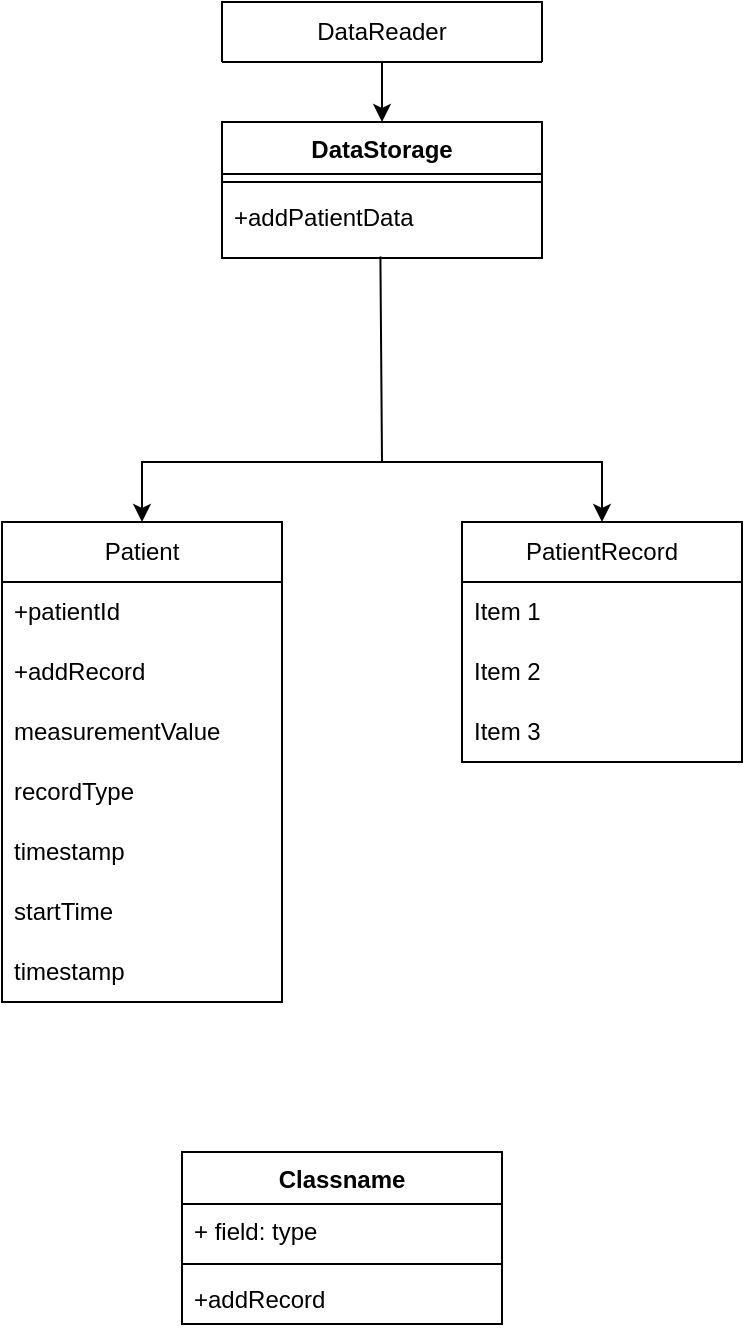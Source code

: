 <mxfile version="26.2.10">
  <diagram id="C5RBs43oDa-KdzZeNtuy" name="Page-1">
    <mxGraphModel dx="360" dy="737" grid="1" gridSize="10" guides="1" tooltips="1" connect="1" arrows="1" fold="1" page="1" pageScale="1" pageWidth="827" pageHeight="1169" math="0" shadow="0">
      <root>
        <mxCell id="WIyWlLk6GJQsqaUBKTNV-0" />
        <mxCell id="WIyWlLk6GJQsqaUBKTNV-1" parent="WIyWlLk6GJQsqaUBKTNV-0" />
        <mxCell id="s1l_T0z_J8g6clL56Q_H-3" value="&lt;font style=&quot;vertical-align: inherit;&quot;&gt;&lt;font style=&quot;vertical-align: inherit;&quot;&gt;DataReader&lt;/font&gt;&lt;/font&gt;" style="swimlane;fontStyle=0;childLayout=stackLayout;horizontal=1;startSize=30;horizontalStack=0;resizeParent=1;resizeParentMax=0;resizeLast=0;collapsible=1;marginBottom=0;whiteSpace=wrap;html=1;" vertex="1" parent="WIyWlLk6GJQsqaUBKTNV-1">
          <mxGeometry x="180" y="10" width="160" height="30" as="geometry" />
        </mxCell>
        <mxCell id="s1l_T0z_J8g6clL56Q_H-8" value="" style="endArrow=classic;html=1;rounded=0;exitX=0.5;exitY=1;exitDx=0;exitDy=0;" edge="1" parent="WIyWlLk6GJQsqaUBKTNV-1" source="s1l_T0z_J8g6clL56Q_H-3">
          <mxGeometry width="50" height="50" relative="1" as="geometry">
            <mxPoint x="230" y="330" as="sourcePoint" />
            <mxPoint x="260" y="70" as="targetPoint" />
          </mxGeometry>
        </mxCell>
        <mxCell id="s1l_T0z_J8g6clL56Q_H-9" value="&lt;font style=&quot;vertical-align: inherit;&quot;&gt;&lt;font style=&quot;vertical-align: inherit;&quot;&gt;Patient&lt;/font&gt;&lt;/font&gt;" style="swimlane;fontStyle=0;childLayout=stackLayout;horizontal=1;startSize=30;horizontalStack=0;resizeParent=1;resizeParentMax=0;resizeLast=0;collapsible=1;marginBottom=0;whiteSpace=wrap;html=1;" vertex="1" parent="WIyWlLk6GJQsqaUBKTNV-1">
          <mxGeometry x="70" y="270" width="140" height="240" as="geometry" />
        </mxCell>
        <mxCell id="s1l_T0z_J8g6clL56Q_H-10" value="&lt;font style=&quot;vertical-align: inherit;&quot;&gt;&lt;font style=&quot;vertical-align: inherit;&quot;&gt;+patientId&lt;/font&gt;&lt;/font&gt;" style="text;strokeColor=none;fillColor=none;align=left;verticalAlign=middle;spacingLeft=4;spacingRight=4;overflow=hidden;points=[[0,0.5],[1,0.5]];portConstraint=eastwest;rotatable=0;whiteSpace=wrap;html=1;" vertex="1" parent="s1l_T0z_J8g6clL56Q_H-9">
          <mxGeometry y="30" width="140" height="30" as="geometry" />
        </mxCell>
        <mxCell id="s1l_T0z_J8g6clL56Q_H-24" value="&lt;font style=&quot;vertical-align: inherit;&quot;&gt;&lt;font style=&quot;vertical-align: inherit;&quot;&gt;&lt;font style=&quot;vertical-align: inherit;&quot;&gt;&lt;font style=&quot;vertical-align: inherit;&quot;&gt;+addRecord&lt;/font&gt;&lt;/font&gt;&lt;/font&gt;&lt;/font&gt;" style="text;strokeColor=none;fillColor=none;align=left;verticalAlign=middle;spacingLeft=4;spacingRight=4;overflow=hidden;points=[[0,0.5],[1,0.5]];portConstraint=eastwest;rotatable=0;whiteSpace=wrap;html=1;" vertex="1" parent="s1l_T0z_J8g6clL56Q_H-9">
          <mxGeometry y="60" width="140" height="30" as="geometry" />
        </mxCell>
        <mxCell id="s1l_T0z_J8g6clL56Q_H-19" value="measurementValue" style="text;strokeColor=none;fillColor=none;align=left;verticalAlign=middle;spacingLeft=4;spacingRight=4;overflow=hidden;points=[[0,0.5],[1,0.5]];portConstraint=eastwest;rotatable=0;whiteSpace=wrap;html=1;" vertex="1" parent="s1l_T0z_J8g6clL56Q_H-9">
          <mxGeometry y="90" width="140" height="30" as="geometry" />
        </mxCell>
        <mxCell id="s1l_T0z_J8g6clL56Q_H-20" value="&lt;font style=&quot;vertical-align: inherit;&quot;&gt;&lt;font style=&quot;vertical-align: inherit;&quot;&gt;&lt;font style=&quot;vertical-align: inherit;&quot;&gt;&lt;font style=&quot;vertical-align: inherit;&quot;&gt;recordType&lt;/font&gt;&lt;/font&gt;&lt;/font&gt;&lt;/font&gt;" style="text;strokeColor=none;fillColor=none;align=left;verticalAlign=middle;spacingLeft=4;spacingRight=4;overflow=hidden;points=[[0,0.5],[1,0.5]];portConstraint=eastwest;rotatable=0;whiteSpace=wrap;html=1;" vertex="1" parent="s1l_T0z_J8g6clL56Q_H-9">
          <mxGeometry y="120" width="140" height="30" as="geometry" />
        </mxCell>
        <mxCell id="s1l_T0z_J8g6clL56Q_H-21" value="&lt;font style=&quot;vertical-align: inherit;&quot;&gt;&lt;font style=&quot;vertical-align: inherit;&quot;&gt;&lt;font style=&quot;vertical-align: inherit;&quot;&gt;&lt;font style=&quot;vertical-align: inherit;&quot;&gt;timestamp&lt;/font&gt;&lt;/font&gt;&lt;/font&gt;&lt;/font&gt;" style="text;strokeColor=none;fillColor=none;align=left;verticalAlign=middle;spacingLeft=4;spacingRight=4;overflow=hidden;points=[[0,0.5],[1,0.5]];portConstraint=eastwest;rotatable=0;whiteSpace=wrap;html=1;" vertex="1" parent="s1l_T0z_J8g6clL56Q_H-9">
          <mxGeometry y="150" width="140" height="30" as="geometry" />
        </mxCell>
        <mxCell id="s1l_T0z_J8g6clL56Q_H-22" value="&lt;font style=&quot;vertical-align: inherit;&quot;&gt;&lt;font style=&quot;vertical-align: inherit;&quot;&gt;&lt;font style=&quot;vertical-align: inherit;&quot;&gt;&lt;font style=&quot;vertical-align: inherit;&quot;&gt;startTime&lt;/font&gt;&lt;/font&gt;&lt;/font&gt;&lt;/font&gt;" style="text;strokeColor=none;fillColor=none;align=left;verticalAlign=middle;spacingLeft=4;spacingRight=4;overflow=hidden;points=[[0,0.5],[1,0.5]];portConstraint=eastwest;rotatable=0;whiteSpace=wrap;html=1;" vertex="1" parent="s1l_T0z_J8g6clL56Q_H-9">
          <mxGeometry y="180" width="140" height="30" as="geometry" />
        </mxCell>
        <mxCell id="s1l_T0z_J8g6clL56Q_H-23" value="&lt;font style=&quot;vertical-align: inherit;&quot;&gt;&lt;font style=&quot;vertical-align: inherit;&quot;&gt;&lt;font style=&quot;vertical-align: inherit;&quot;&gt;&lt;font style=&quot;vertical-align: inherit;&quot;&gt;timestamp&lt;/font&gt;&lt;/font&gt;&lt;/font&gt;&lt;/font&gt;" style="text;strokeColor=none;fillColor=none;align=left;verticalAlign=middle;spacingLeft=4;spacingRight=4;overflow=hidden;points=[[0,0.5],[1,0.5]];portConstraint=eastwest;rotatable=0;whiteSpace=wrap;html=1;" vertex="1" parent="s1l_T0z_J8g6clL56Q_H-9">
          <mxGeometry y="210" width="140" height="30" as="geometry" />
        </mxCell>
        <mxCell id="s1l_T0z_J8g6clL56Q_H-13" value="&lt;font style=&quot;vertical-align: inherit;&quot;&gt;&lt;font style=&quot;vertical-align: inherit;&quot;&gt;PatientRecord&lt;/font&gt;&lt;/font&gt;" style="swimlane;fontStyle=0;childLayout=stackLayout;horizontal=1;startSize=30;horizontalStack=0;resizeParent=1;resizeParentMax=0;resizeLast=0;collapsible=1;marginBottom=0;whiteSpace=wrap;html=1;" vertex="1" parent="WIyWlLk6GJQsqaUBKTNV-1">
          <mxGeometry x="300" y="270" width="140" height="120" as="geometry" />
        </mxCell>
        <mxCell id="s1l_T0z_J8g6clL56Q_H-14" value="Item 1" style="text;strokeColor=none;fillColor=none;align=left;verticalAlign=middle;spacingLeft=4;spacingRight=4;overflow=hidden;points=[[0,0.5],[1,0.5]];portConstraint=eastwest;rotatable=0;whiteSpace=wrap;html=1;" vertex="1" parent="s1l_T0z_J8g6clL56Q_H-13">
          <mxGeometry y="30" width="140" height="30" as="geometry" />
        </mxCell>
        <mxCell id="s1l_T0z_J8g6clL56Q_H-15" value="Item 2" style="text;strokeColor=none;fillColor=none;align=left;verticalAlign=middle;spacingLeft=4;spacingRight=4;overflow=hidden;points=[[0,0.5],[1,0.5]];portConstraint=eastwest;rotatable=0;whiteSpace=wrap;html=1;" vertex="1" parent="s1l_T0z_J8g6clL56Q_H-13">
          <mxGeometry y="60" width="140" height="30" as="geometry" />
        </mxCell>
        <mxCell id="s1l_T0z_J8g6clL56Q_H-16" value="Item 3" style="text;strokeColor=none;fillColor=none;align=left;verticalAlign=middle;spacingLeft=4;spacingRight=4;overflow=hidden;points=[[0,0.5],[1,0.5]];portConstraint=eastwest;rotatable=0;whiteSpace=wrap;html=1;" vertex="1" parent="s1l_T0z_J8g6clL56Q_H-13">
          <mxGeometry y="90" width="140" height="30" as="geometry" />
        </mxCell>
        <mxCell id="s1l_T0z_J8g6clL56Q_H-17" value="" style="endArrow=classic;html=1;rounded=0;exitX=0.495;exitY=0.905;exitDx=0;exitDy=0;entryX=0.5;entryY=0;entryDx=0;entryDy=0;exitPerimeter=0;" edge="1" parent="WIyWlLk6GJQsqaUBKTNV-1" source="s1l_T0z_J8g6clL56Q_H-35" target="s1l_T0z_J8g6clL56Q_H-9">
          <mxGeometry width="50" height="50" relative="1" as="geometry">
            <mxPoint x="260" y="218" as="sourcePoint" />
            <mxPoint x="280" y="280" as="targetPoint" />
            <Array as="points">
              <mxPoint x="260" y="240" />
              <mxPoint x="140" y="240" />
            </Array>
          </mxGeometry>
        </mxCell>
        <mxCell id="s1l_T0z_J8g6clL56Q_H-18" value="" style="endArrow=classic;html=1;rounded=0;entryX=0.5;entryY=0;entryDx=0;entryDy=0;" edge="1" parent="WIyWlLk6GJQsqaUBKTNV-1" target="s1l_T0z_J8g6clL56Q_H-13">
          <mxGeometry width="50" height="50" relative="1" as="geometry">
            <mxPoint x="260" y="240" as="sourcePoint" />
            <mxPoint x="280" y="280" as="targetPoint" />
            <Array as="points">
              <mxPoint x="370" y="240" />
            </Array>
          </mxGeometry>
        </mxCell>
        <mxCell id="s1l_T0z_J8g6clL56Q_H-32" value="DataStorage" style="swimlane;fontStyle=1;align=center;verticalAlign=top;childLayout=stackLayout;horizontal=1;startSize=26;horizontalStack=0;resizeParent=1;resizeParentMax=0;resizeLast=0;collapsible=1;marginBottom=0;whiteSpace=wrap;html=1;" vertex="1" parent="WIyWlLk6GJQsqaUBKTNV-1">
          <mxGeometry x="180" y="70" width="160" height="68" as="geometry" />
        </mxCell>
        <mxCell id="s1l_T0z_J8g6clL56Q_H-34" value="" style="line;strokeWidth=1;fillColor=none;align=left;verticalAlign=middle;spacingTop=-1;spacingLeft=3;spacingRight=3;rotatable=0;labelPosition=right;points=[];portConstraint=eastwest;strokeColor=inherit;" vertex="1" parent="s1l_T0z_J8g6clL56Q_H-32">
          <mxGeometry y="26" width="160" height="8" as="geometry" />
        </mxCell>
        <mxCell id="s1l_T0z_J8g6clL56Q_H-39" value="+addPatientData" style="text;align=left;verticalAlign=top;spacingLeft=4;spacingRight=4;overflow=hidden;rotatable=0;points=[[0,0.5],[1,0.5]];portConstraint=eastwest;rounded=0;shadow=0;html=0;" vertex="1" parent="s1l_T0z_J8g6clL56Q_H-32">
          <mxGeometry y="34" width="160" height="26" as="geometry" />
        </mxCell>
        <mxCell id="s1l_T0z_J8g6clL56Q_H-35" value="&lt;span style=&quot;color: rgba(0, 0, 0, 0); font-family: monospace; font-size: 0px; text-wrap-mode: nowrap;&quot;&gt;&lt;font style=&quot;vertical-align: inherit;&quot;&gt;&lt;font style=&quot;vertical-align: inherit;&quot;&gt;&lt;font style=&quot;vertical-align: inherit;&quot;&gt;&lt;font style=&quot;vertical-align: inherit;&quot;&gt;&lt;font style=&quot;vertical-align: inherit;&quot;&gt;&lt;font style=&quot;vertical-align: inherit;&quot;&gt;+&lt;/font&gt;&lt;/font&gt;&lt;/font&gt;&lt;/font&gt;&lt;/font&gt;&lt;/font&gt;&lt;/span&gt;" style="text;strokeColor=none;fillColor=none;align=left;verticalAlign=top;spacingLeft=4;spacingRight=4;overflow=hidden;rotatable=0;points=[[0,0.5],[1,0.5]];portConstraint=eastwest;whiteSpace=wrap;html=1;" vertex="1" parent="s1l_T0z_J8g6clL56Q_H-32">
          <mxGeometry y="60" width="160" height="8" as="geometry" />
        </mxCell>
        <mxCell id="s1l_T0z_J8g6clL56Q_H-42" value="Classname" style="swimlane;fontStyle=1;align=center;verticalAlign=top;childLayout=stackLayout;horizontal=1;startSize=26;horizontalStack=0;resizeParent=1;resizeParentMax=0;resizeLast=0;collapsible=1;marginBottom=0;whiteSpace=wrap;html=1;" vertex="1" parent="WIyWlLk6GJQsqaUBKTNV-1">
          <mxGeometry x="160" y="585" width="160" height="86" as="geometry" />
        </mxCell>
        <mxCell id="s1l_T0z_J8g6clL56Q_H-43" value="+ field: type" style="text;strokeColor=none;fillColor=none;align=left;verticalAlign=top;spacingLeft=4;spacingRight=4;overflow=hidden;rotatable=0;points=[[0,0.5],[1,0.5]];portConstraint=eastwest;whiteSpace=wrap;html=1;" vertex="1" parent="s1l_T0z_J8g6clL56Q_H-42">
          <mxGeometry y="26" width="160" height="26" as="geometry" />
        </mxCell>
        <mxCell id="s1l_T0z_J8g6clL56Q_H-44" value="" style="line;strokeWidth=1;fillColor=none;align=left;verticalAlign=middle;spacingTop=-1;spacingLeft=3;spacingRight=3;rotatable=0;labelPosition=right;points=[];portConstraint=eastwest;strokeColor=inherit;" vertex="1" parent="s1l_T0z_J8g6clL56Q_H-42">
          <mxGeometry y="52" width="160" height="8" as="geometry" />
        </mxCell>
        <mxCell id="s1l_T0z_J8g6clL56Q_H-45" value="&lt;font style=&quot;vertical-align: inherit;&quot;&gt;&lt;font style=&quot;vertical-align: inherit;&quot;&gt;+addRecord&lt;/font&gt;&lt;/font&gt;" style="text;strokeColor=none;fillColor=none;align=left;verticalAlign=top;spacingLeft=4;spacingRight=4;overflow=hidden;rotatable=0;points=[[0,0.5],[1,0.5]];portConstraint=eastwest;whiteSpace=wrap;html=1;" vertex="1" parent="s1l_T0z_J8g6clL56Q_H-42">
          <mxGeometry y="60" width="160" height="26" as="geometry" />
        </mxCell>
      </root>
    </mxGraphModel>
  </diagram>
</mxfile>
